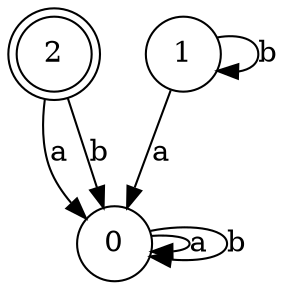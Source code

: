 digraph { 
node [shape = doublecircle]; 2 node [shape = circle]; 
0 -> 0 [ label="a", weigth="0.6"]; 
0 -> 0 [ label="b", weigth="0.6"]; 
1 -> 1 [ label="b", weigth="0.6"]; 
1 -> 0 [ label="a", weigth="0.6"]; 
2 -> 0 [ label="a", weigth="0.6"]; 
2 -> 0 [ label="b", weigth="0.6"]; 
}